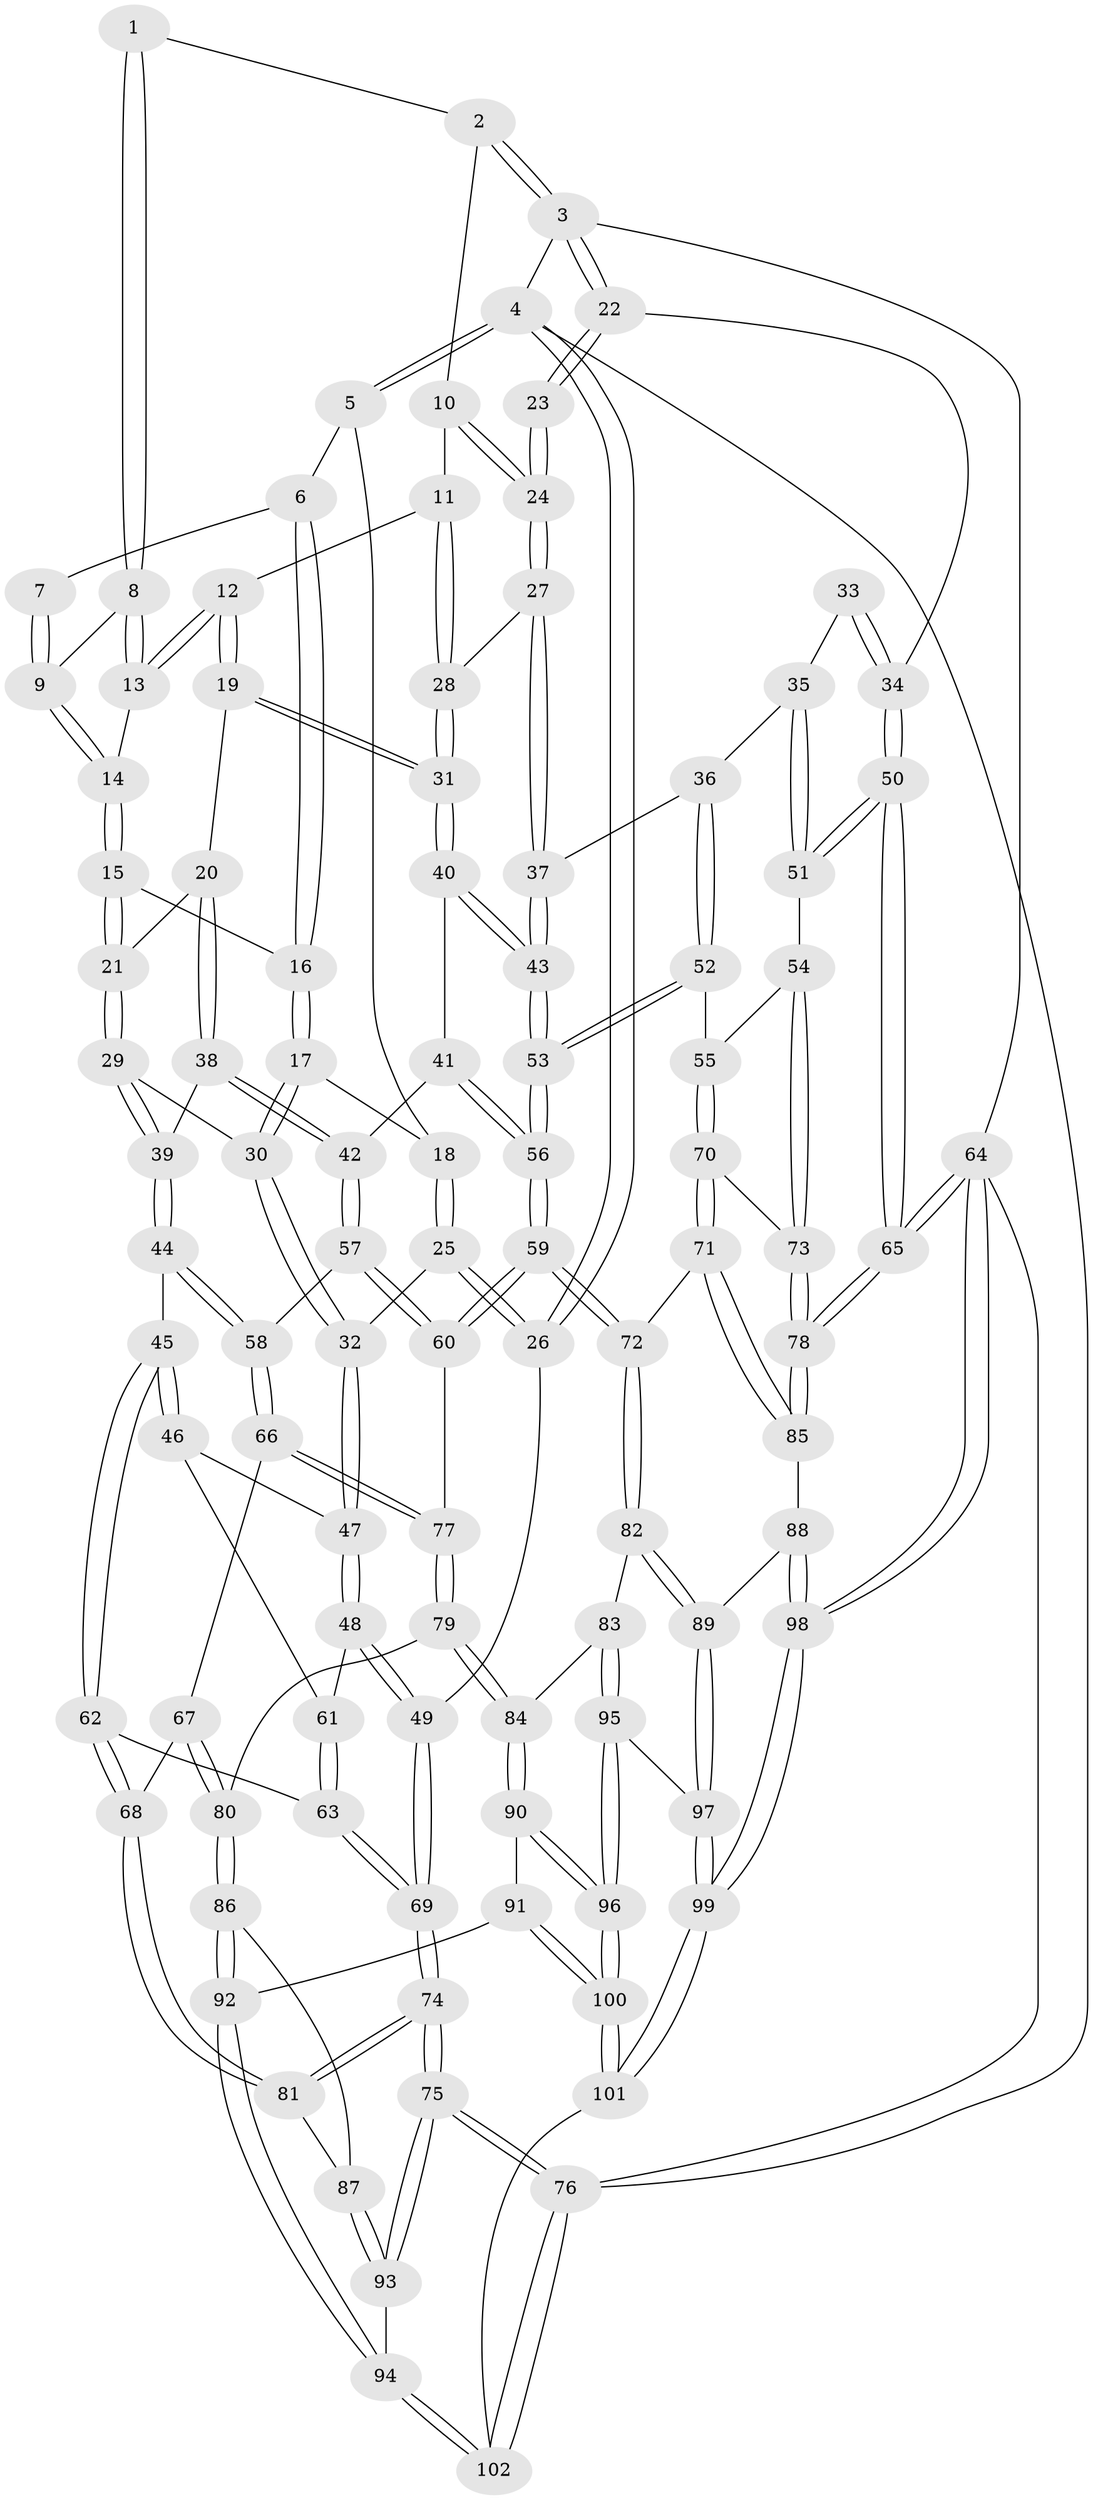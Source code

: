 // Generated by graph-tools (version 1.1) at 2025/27/03/09/25 03:27:11]
// undirected, 102 vertices, 252 edges
graph export_dot {
graph [start="1"]
  node [color=gray90,style=filled];
  1 [pos="+0.38923599504481865+0"];
  2 [pos="+0.6855934654343006+0"];
  3 [pos="+1+0"];
  4 [pos="+0+0"];
  5 [pos="+0+0"];
  6 [pos="+0.03850836017085824+0"];
  7 [pos="+0.3507120589246694+0"];
  8 [pos="+0.44046888987385924+0.057827696631464524"];
  9 [pos="+0.3344582395279048+0.04825841331828905"];
  10 [pos="+0.6783503333214664+0"];
  11 [pos="+0.5384464928637507+0.10530446977905937"];
  12 [pos="+0.4868724835650797+0.13209151339170955"];
  13 [pos="+0.4511602568176448+0.08417737323368653"];
  14 [pos="+0.3290971060917663+0.07263335020113063"];
  15 [pos="+0.3041380651871008+0.12354398816272352"];
  16 [pos="+0.22006776024422436+0.09139295774585644"];
  17 [pos="+0.13869393083360443+0.1778224124568697"];
  18 [pos="+0.08233602032128944+0.1280849460076383"];
  19 [pos="+0.4495784321722726+0.1944853889117328"];
  20 [pos="+0.37771621391671095+0.22251375976601193"];
  21 [pos="+0.3433876892653844+0.21151752348497413"];
  22 [pos="+1+0"];
  23 [pos="+0.8827065016678121+0.1664429995200526"];
  24 [pos="+0.778927958528378+0.18102852057967553"];
  25 [pos="+0+0.24869695338815967"];
  26 [pos="+0+0.2787883565851703"];
  27 [pos="+0.7739159300178128+0.19363670033359603"];
  28 [pos="+0.6214396063394906+0.23455622044574564"];
  29 [pos="+0.22849770109298345+0.27314241626280944"];
  30 [pos="+0.15130843738279875+0.26483888680797596"];
  31 [pos="+0.5589514156846997+0.28601547517118586"];
  32 [pos="+0.1490008018355264+0.2667198122103759"];
  33 [pos="+0.945583930224808+0.2674136730017928"];
  34 [pos="+1+0.30846522760030914"];
  35 [pos="+0.926206921479879+0.35938617610725476"];
  36 [pos="+0.8669902822629353+0.3652413485197576"];
  37 [pos="+0.7778964903868704+0.31276005801424317"];
  38 [pos="+0.4035323668934135+0.37994038650693185"];
  39 [pos="+0.28121070151133404+0.4196580673563431"];
  40 [pos="+0.5623977933567904+0.33348266672847204"];
  41 [pos="+0.4723735104670078+0.40818703377761745"];
  42 [pos="+0.44690823186833684+0.4114274011316807"];
  43 [pos="+0.6960285801742415+0.4113130295618025"];
  44 [pos="+0.2717541710313727+0.4351733764846648"];
  45 [pos="+0.16810808357722554+0.4795048947684326"];
  46 [pos="+0.12977345709208757+0.4282270817234642"];
  47 [pos="+0.12517134723231602+0.343179968230252"];
  48 [pos="+0+0.38569100036622145"];
  49 [pos="+0+0.3711178597467864"];
  50 [pos="+1+0.4481472100149598"];
  51 [pos="+1+0.4486314797072278"];
  52 [pos="+0.8761067232648324+0.5348472353077341"];
  53 [pos="+0.687614992334453+0.5535655010055076"];
  54 [pos="+0.9624401332809273+0.5176284467127127"];
  55 [pos="+0.8818114523292654+0.5371825887682393"];
  56 [pos="+0.665156923905203+0.5815280806055193"];
  57 [pos="+0.4296222980005133+0.48153307578527343"];
  58 [pos="+0.3646437044691745+0.5797549513145709"];
  59 [pos="+0.6582394368910943+0.5988732897249217"];
  60 [pos="+0.586834640454871+0.6035464332960394"];
  61 [pos="+0+0.4373075649060661"];
  62 [pos="+0.14479968614724523+0.5884157986289442"];
  63 [pos="+0.09049584337294035+0.5801199081618922"];
  64 [pos="+1+1"];
  65 [pos="+1+0.9751289271464132"];
  66 [pos="+0.3644410222151041+0.5823032216163135"];
  67 [pos="+0.3161635059532301+0.6081958613855692"];
  68 [pos="+0.18320568497963297+0.655145939740505"];
  69 [pos="+0+0.6507602580301773"];
  70 [pos="+0.8950358986774373+0.5942158486385875"];
  71 [pos="+0.8359091257353803+0.7326386441353037"];
  72 [pos="+0.6742039795908281+0.6695926687579944"];
  73 [pos="+0.9835368618827133+0.695933247618066"];
  74 [pos="+0+0.7792582730399114"];
  75 [pos="+0+0.9752587154754965"];
  76 [pos="+0+1"];
  77 [pos="+0.442598281931415+0.6407717056281919"];
  78 [pos="+1+0.8386471826674877"];
  79 [pos="+0.4265259974349367+0.7689783612916254"];
  80 [pos="+0.3645075386338081+0.7709613921717732"];
  81 [pos="+0.17804407120392043+0.6954548522688508"];
  82 [pos="+0.6362758492825348+0.7805629838464919"];
  83 [pos="+0.5168796722714308+0.8010566062317763"];
  84 [pos="+0.4467685512356482+0.7916225214677615"];
  85 [pos="+0.870438059367701+0.7645695616662722"];
  86 [pos="+0.29091150418264616+0.7872849495380803"];
  87 [pos="+0.19104281619524713+0.7450538005087309"];
  88 [pos="+0.7677893155680602+0.870004140060561"];
  89 [pos="+0.6446370721923153+0.8041964843461537"];
  90 [pos="+0.44497346692645035+0.7980092342495456"];
  91 [pos="+0.35131083372888283+0.9300957834254037"];
  92 [pos="+0.32013499452088456+0.9080964490966755"];
  93 [pos="+0.1294560616901714+0.8734563954334876"];
  94 [pos="+0.17888575410510105+0.9412591649381206"];
  95 [pos="+0.5151005832113775+1"];
  96 [pos="+0.4811269187218083+1"];
  97 [pos="+0.6352276825058288+0.8621236788153247"];
  98 [pos="+0.9863871210187284+1"];
  99 [pos="+0.8492600367422047+1"];
  100 [pos="+0.4567990213155306+1"];
  101 [pos="+0.4578191529974667+1"];
  102 [pos="+0.2264085723794906+1"];
  1 -- 2;
  1 -- 8;
  1 -- 8;
  2 -- 3;
  2 -- 3;
  2 -- 10;
  3 -- 4;
  3 -- 22;
  3 -- 22;
  3 -- 64;
  4 -- 5;
  4 -- 5;
  4 -- 26;
  4 -- 26;
  4 -- 76;
  5 -- 6;
  5 -- 18;
  6 -- 7;
  6 -- 16;
  6 -- 16;
  7 -- 9;
  7 -- 9;
  8 -- 9;
  8 -- 13;
  8 -- 13;
  9 -- 14;
  9 -- 14;
  10 -- 11;
  10 -- 24;
  10 -- 24;
  11 -- 12;
  11 -- 28;
  11 -- 28;
  12 -- 13;
  12 -- 13;
  12 -- 19;
  12 -- 19;
  13 -- 14;
  14 -- 15;
  14 -- 15;
  15 -- 16;
  15 -- 21;
  15 -- 21;
  16 -- 17;
  16 -- 17;
  17 -- 18;
  17 -- 30;
  17 -- 30;
  18 -- 25;
  18 -- 25;
  19 -- 20;
  19 -- 31;
  19 -- 31;
  20 -- 21;
  20 -- 38;
  20 -- 38;
  21 -- 29;
  21 -- 29;
  22 -- 23;
  22 -- 23;
  22 -- 34;
  23 -- 24;
  23 -- 24;
  24 -- 27;
  24 -- 27;
  25 -- 26;
  25 -- 26;
  25 -- 32;
  26 -- 49;
  27 -- 28;
  27 -- 37;
  27 -- 37;
  28 -- 31;
  28 -- 31;
  29 -- 30;
  29 -- 39;
  29 -- 39;
  30 -- 32;
  30 -- 32;
  31 -- 40;
  31 -- 40;
  32 -- 47;
  32 -- 47;
  33 -- 34;
  33 -- 34;
  33 -- 35;
  34 -- 50;
  34 -- 50;
  35 -- 36;
  35 -- 51;
  35 -- 51;
  36 -- 37;
  36 -- 52;
  36 -- 52;
  37 -- 43;
  37 -- 43;
  38 -- 39;
  38 -- 42;
  38 -- 42;
  39 -- 44;
  39 -- 44;
  40 -- 41;
  40 -- 43;
  40 -- 43;
  41 -- 42;
  41 -- 56;
  41 -- 56;
  42 -- 57;
  42 -- 57;
  43 -- 53;
  43 -- 53;
  44 -- 45;
  44 -- 58;
  44 -- 58;
  45 -- 46;
  45 -- 46;
  45 -- 62;
  45 -- 62;
  46 -- 47;
  46 -- 61;
  47 -- 48;
  47 -- 48;
  48 -- 49;
  48 -- 49;
  48 -- 61;
  49 -- 69;
  49 -- 69;
  50 -- 51;
  50 -- 51;
  50 -- 65;
  50 -- 65;
  51 -- 54;
  52 -- 53;
  52 -- 53;
  52 -- 55;
  53 -- 56;
  53 -- 56;
  54 -- 55;
  54 -- 73;
  54 -- 73;
  55 -- 70;
  55 -- 70;
  56 -- 59;
  56 -- 59;
  57 -- 58;
  57 -- 60;
  57 -- 60;
  58 -- 66;
  58 -- 66;
  59 -- 60;
  59 -- 60;
  59 -- 72;
  59 -- 72;
  60 -- 77;
  61 -- 63;
  61 -- 63;
  62 -- 63;
  62 -- 68;
  62 -- 68;
  63 -- 69;
  63 -- 69;
  64 -- 65;
  64 -- 65;
  64 -- 98;
  64 -- 98;
  64 -- 76;
  65 -- 78;
  65 -- 78;
  66 -- 67;
  66 -- 77;
  66 -- 77;
  67 -- 68;
  67 -- 80;
  67 -- 80;
  68 -- 81;
  68 -- 81;
  69 -- 74;
  69 -- 74;
  70 -- 71;
  70 -- 71;
  70 -- 73;
  71 -- 72;
  71 -- 85;
  71 -- 85;
  72 -- 82;
  72 -- 82;
  73 -- 78;
  73 -- 78;
  74 -- 75;
  74 -- 75;
  74 -- 81;
  74 -- 81;
  75 -- 76;
  75 -- 76;
  75 -- 93;
  75 -- 93;
  76 -- 102;
  76 -- 102;
  77 -- 79;
  77 -- 79;
  78 -- 85;
  78 -- 85;
  79 -- 80;
  79 -- 84;
  79 -- 84;
  80 -- 86;
  80 -- 86;
  81 -- 87;
  82 -- 83;
  82 -- 89;
  82 -- 89;
  83 -- 84;
  83 -- 95;
  83 -- 95;
  84 -- 90;
  84 -- 90;
  85 -- 88;
  86 -- 87;
  86 -- 92;
  86 -- 92;
  87 -- 93;
  87 -- 93;
  88 -- 89;
  88 -- 98;
  88 -- 98;
  89 -- 97;
  89 -- 97;
  90 -- 91;
  90 -- 96;
  90 -- 96;
  91 -- 92;
  91 -- 100;
  91 -- 100;
  92 -- 94;
  92 -- 94;
  93 -- 94;
  94 -- 102;
  94 -- 102;
  95 -- 96;
  95 -- 96;
  95 -- 97;
  96 -- 100;
  96 -- 100;
  97 -- 99;
  97 -- 99;
  98 -- 99;
  98 -- 99;
  99 -- 101;
  99 -- 101;
  100 -- 101;
  100 -- 101;
  101 -- 102;
}
